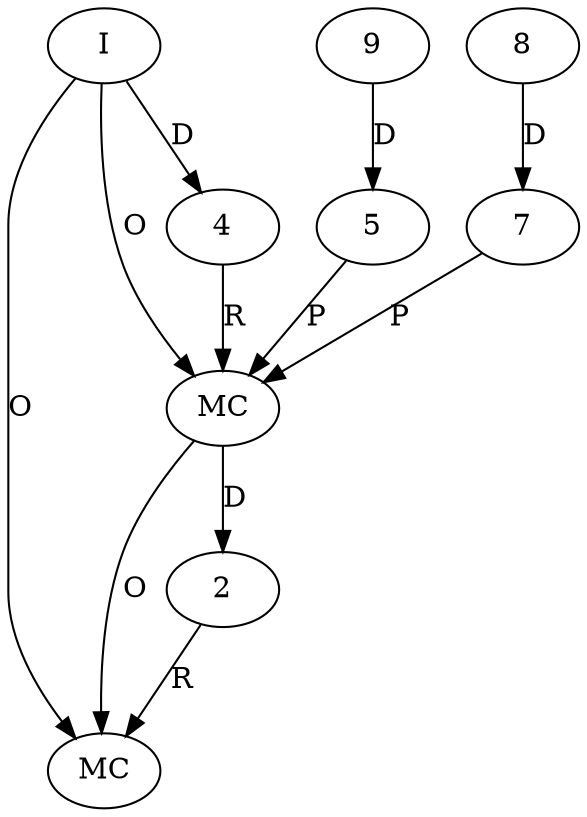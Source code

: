 digraph "AUG" {

  1 [ label="MC" s="toComparison()" t="UNKNOWN" l="375" ];
  2 [ t="UNKNOWN" n="dummy_" ];
  3 [ label="MC" s="append()" t="UNKNOWN" l="375" ];
  4 [ t="UNKNOWN" n="dummy_" ];
  5 [ t="char" n="o1" ];
  6 [ label="I" t="CompareToBuilder" l="375" ];
  7 [ t="char" n="o2" ];
  8 [ t="boolean[]" n="array3" ];
  9 [ t="int[]" n="array2" ];
  6 -> 1 [ label="O" ];
  2 -> 1 [ label="R" ];
  3 -> 1 [ label="O" ];
  3 -> 2 [ label="D" ];
  6 -> 3 [ label="O" ];
  4 -> 3 [ label="R" ];
  7 -> 3 [ label="P" ];
  5 -> 3 [ label="P" ];
  6 -> 4 [ label="D" ];
  9 -> 5 [ label="D" ];
  8 -> 7 [ label="D" ];
}
